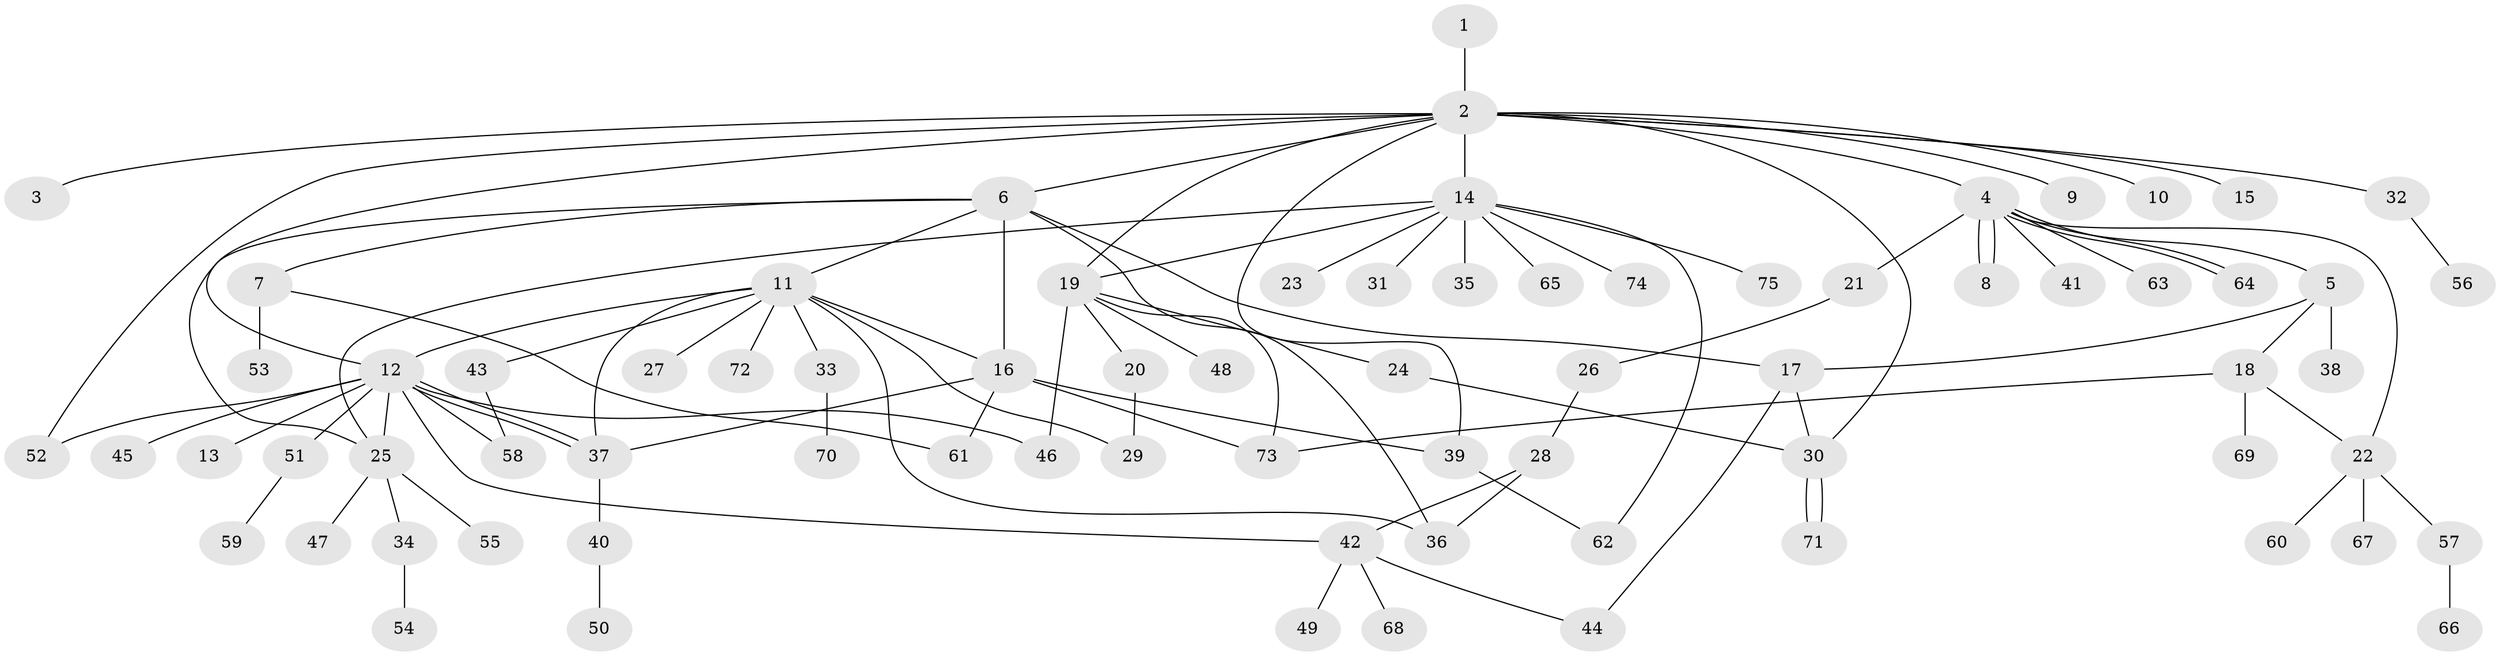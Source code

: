 // Generated by graph-tools (version 1.1) at 2025/47/03/09/25 04:47:18]
// undirected, 75 vertices, 102 edges
graph export_dot {
graph [start="1"]
  node [color=gray90,style=filled];
  1;
  2;
  3;
  4;
  5;
  6;
  7;
  8;
  9;
  10;
  11;
  12;
  13;
  14;
  15;
  16;
  17;
  18;
  19;
  20;
  21;
  22;
  23;
  24;
  25;
  26;
  27;
  28;
  29;
  30;
  31;
  32;
  33;
  34;
  35;
  36;
  37;
  38;
  39;
  40;
  41;
  42;
  43;
  44;
  45;
  46;
  47;
  48;
  49;
  50;
  51;
  52;
  53;
  54;
  55;
  56;
  57;
  58;
  59;
  60;
  61;
  62;
  63;
  64;
  65;
  66;
  67;
  68;
  69;
  70;
  71;
  72;
  73;
  74;
  75;
  1 -- 2;
  2 -- 3;
  2 -- 4;
  2 -- 6;
  2 -- 9;
  2 -- 10;
  2 -- 12;
  2 -- 14;
  2 -- 15;
  2 -- 19;
  2 -- 30;
  2 -- 32;
  2 -- 39;
  2 -- 52;
  4 -- 5;
  4 -- 8;
  4 -- 8;
  4 -- 21;
  4 -- 22;
  4 -- 41;
  4 -- 63;
  4 -- 64;
  4 -- 64;
  5 -- 17;
  5 -- 18;
  5 -- 38;
  6 -- 7;
  6 -- 11;
  6 -- 16;
  6 -- 17;
  6 -- 25;
  6 -- 36;
  7 -- 53;
  7 -- 61;
  11 -- 12;
  11 -- 16;
  11 -- 27;
  11 -- 29;
  11 -- 33;
  11 -- 36;
  11 -- 37;
  11 -- 43;
  11 -- 72;
  12 -- 13;
  12 -- 25;
  12 -- 37;
  12 -- 37;
  12 -- 42;
  12 -- 45;
  12 -- 46;
  12 -- 51;
  12 -- 52;
  12 -- 58;
  14 -- 19;
  14 -- 23;
  14 -- 25;
  14 -- 31;
  14 -- 35;
  14 -- 62;
  14 -- 65;
  14 -- 74;
  14 -- 75;
  16 -- 37;
  16 -- 39;
  16 -- 61;
  16 -- 73;
  17 -- 30;
  17 -- 44;
  18 -- 22;
  18 -- 69;
  18 -- 73;
  19 -- 20;
  19 -- 24;
  19 -- 46;
  19 -- 48;
  19 -- 73;
  20 -- 29;
  21 -- 26;
  22 -- 57;
  22 -- 60;
  22 -- 67;
  24 -- 30;
  25 -- 34;
  25 -- 47;
  25 -- 55;
  26 -- 28;
  28 -- 36;
  28 -- 42;
  30 -- 71;
  30 -- 71;
  32 -- 56;
  33 -- 70;
  34 -- 54;
  37 -- 40;
  39 -- 62;
  40 -- 50;
  42 -- 44;
  42 -- 49;
  42 -- 68;
  43 -- 58;
  51 -- 59;
  57 -- 66;
}
